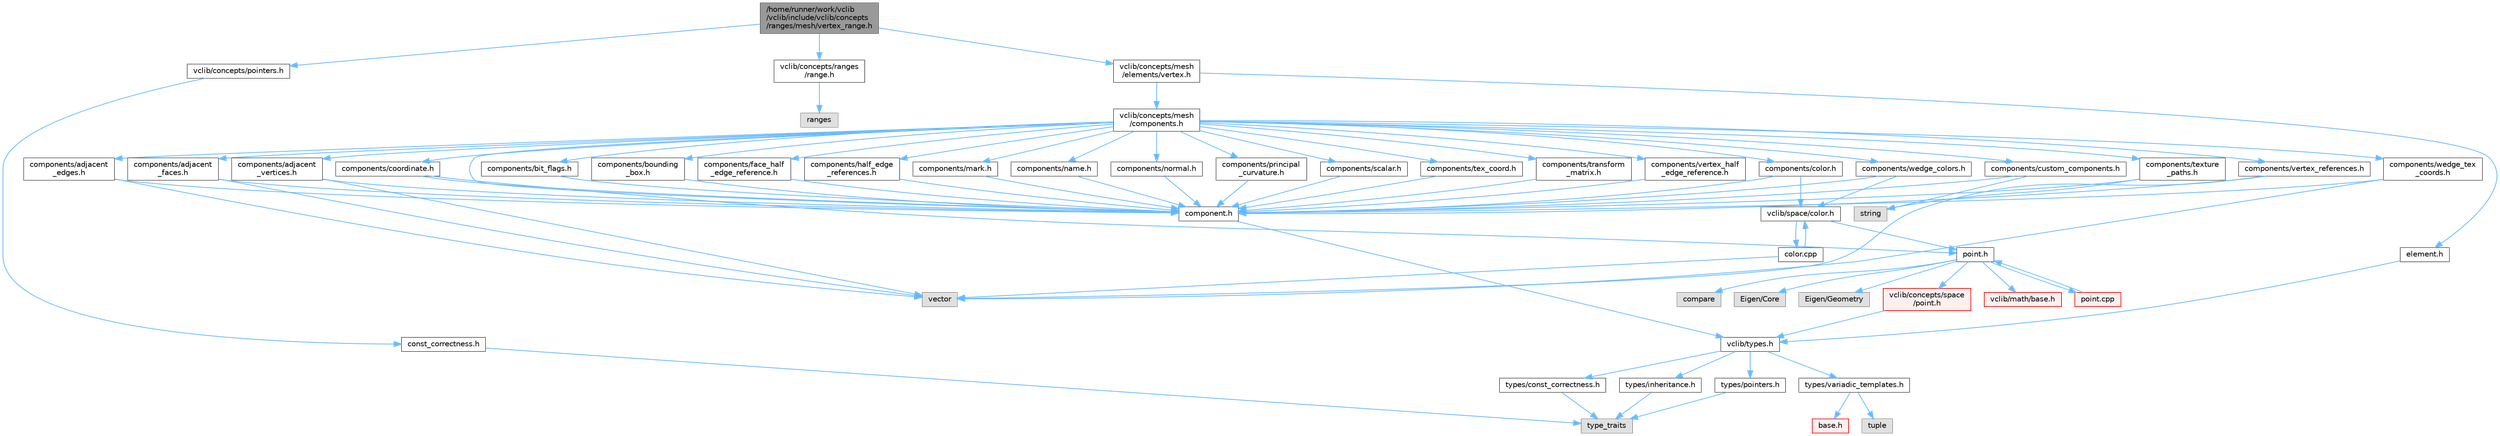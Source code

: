 digraph "/home/runner/work/vclib/vclib/include/vclib/concepts/ranges/mesh/vertex_range.h"
{
 // LATEX_PDF_SIZE
  bgcolor="transparent";
  edge [fontname=Helvetica,fontsize=10,labelfontname=Helvetica,labelfontsize=10];
  node [fontname=Helvetica,fontsize=10,shape=box,height=0.2,width=0.4];
  Node1 [label="/home/runner/work/vclib\l/vclib/include/vclib/concepts\l/ranges/mesh/vertex_range.h",height=0.2,width=0.4,color="gray40", fillcolor="grey60", style="filled", fontcolor="black",tooltip=" "];
  Node1 -> Node2 [color="steelblue1",style="solid"];
  Node2 [label="vclib/concepts/pointers.h",height=0.2,width=0.4,color="grey40", fillcolor="white", style="filled",URL="$concepts_2pointers_8h.html",tooltip=" "];
  Node2 -> Node3 [color="steelblue1",style="solid"];
  Node3 [label="const_correctness.h",height=0.2,width=0.4,color="grey40", fillcolor="white", style="filled",URL="$concepts_2const__correctness_8h.html",tooltip=" "];
  Node3 -> Node4 [color="steelblue1",style="solid"];
  Node4 [label="type_traits",height=0.2,width=0.4,color="grey60", fillcolor="#E0E0E0", style="filled",tooltip=" "];
  Node1 -> Node5 [color="steelblue1",style="solid"];
  Node5 [label="vclib/concepts/ranges\l/range.h",height=0.2,width=0.4,color="grey40", fillcolor="white", style="filled",URL="$ranges_2range_8h.html",tooltip=" "];
  Node5 -> Node6 [color="steelblue1",style="solid"];
  Node6 [label="ranges",height=0.2,width=0.4,color="grey60", fillcolor="#E0E0E0", style="filled",tooltip=" "];
  Node1 -> Node7 [color="steelblue1",style="solid"];
  Node7 [label="vclib/concepts/mesh\l/elements/vertex.h",height=0.2,width=0.4,color="grey40", fillcolor="white", style="filled",URL="$concepts_2mesh_2elements_2vertex_8h.html",tooltip=" "];
  Node7 -> Node8 [color="steelblue1",style="solid"];
  Node8 [label="vclib/concepts/mesh\l/components.h",height=0.2,width=0.4,color="grey40", fillcolor="white", style="filled",URL="$concepts_2mesh_2components_8h.html",tooltip=" "];
  Node8 -> Node9 [color="steelblue1",style="solid"];
  Node9 [label="components/adjacent\l_edges.h",height=0.2,width=0.4,color="grey40", fillcolor="white", style="filled",URL="$concepts_2mesh_2components_2adjacent__edges_8h.html",tooltip=" "];
  Node9 -> Node10 [color="steelblue1",style="solid"];
  Node10 [label="vector",height=0.2,width=0.4,color="grey60", fillcolor="#E0E0E0", style="filled",tooltip=" "];
  Node9 -> Node11 [color="steelblue1",style="solid"];
  Node11 [label="component.h",height=0.2,width=0.4,color="grey40", fillcolor="white", style="filled",URL="$component_8h.html",tooltip=" "];
  Node11 -> Node12 [color="steelblue1",style="solid"];
  Node12 [label="vclib/types.h",height=0.2,width=0.4,color="grey40", fillcolor="white", style="filled",URL="$types_8h.html",tooltip=" "];
  Node12 -> Node13 [color="steelblue1",style="solid"];
  Node13 [label="types/const_correctness.h",height=0.2,width=0.4,color="grey40", fillcolor="white", style="filled",URL="$types_2const__correctness_8h.html",tooltip=" "];
  Node13 -> Node4 [color="steelblue1",style="solid"];
  Node12 -> Node14 [color="steelblue1",style="solid"];
  Node14 [label="types/inheritance.h",height=0.2,width=0.4,color="grey40", fillcolor="white", style="filled",URL="$inheritance_8h.html",tooltip=" "];
  Node14 -> Node4 [color="steelblue1",style="solid"];
  Node12 -> Node15 [color="steelblue1",style="solid"];
  Node15 [label="types/pointers.h",height=0.2,width=0.4,color="grey40", fillcolor="white", style="filled",URL="$types_2pointers_8h.html",tooltip=" "];
  Node15 -> Node4 [color="steelblue1",style="solid"];
  Node12 -> Node16 [color="steelblue1",style="solid"];
  Node16 [label="types/variadic_templates.h",height=0.2,width=0.4,color="grey40", fillcolor="white", style="filled",URL="$variadic__templates_8h.html",tooltip=" "];
  Node16 -> Node17 [color="steelblue1",style="solid"];
  Node17 [label="base.h",height=0.2,width=0.4,color="red", fillcolor="#FFF0F0", style="filled",URL="$types_2base_8h.html",tooltip=" "];
  Node16 -> Node21 [color="steelblue1",style="solid"];
  Node21 [label="tuple",height=0.2,width=0.4,color="grey60", fillcolor="#E0E0E0", style="filled",tooltip=" "];
  Node8 -> Node22 [color="steelblue1",style="solid"];
  Node22 [label="components/adjacent\l_faces.h",height=0.2,width=0.4,color="grey40", fillcolor="white", style="filled",URL="$concepts_2mesh_2components_2adjacent__faces_8h.html",tooltip=" "];
  Node22 -> Node10 [color="steelblue1",style="solid"];
  Node22 -> Node11 [color="steelblue1",style="solid"];
  Node8 -> Node23 [color="steelblue1",style="solid"];
  Node23 [label="components/adjacent\l_vertices.h",height=0.2,width=0.4,color="grey40", fillcolor="white", style="filled",URL="$concepts_2mesh_2components_2adjacent__vertices_8h.html",tooltip=" "];
  Node23 -> Node10 [color="steelblue1",style="solid"];
  Node23 -> Node11 [color="steelblue1",style="solid"];
  Node8 -> Node24 [color="steelblue1",style="solid"];
  Node24 [label="components/bit_flags.h",height=0.2,width=0.4,color="grey40", fillcolor="white", style="filled",URL="$concepts_2mesh_2components_2bit__flags_8h.html",tooltip=" "];
  Node24 -> Node11 [color="steelblue1",style="solid"];
  Node8 -> Node25 [color="steelblue1",style="solid"];
  Node25 [label="components/bounding\l_box.h",height=0.2,width=0.4,color="grey40", fillcolor="white", style="filled",URL="$concepts_2mesh_2components_2bounding__box_8h.html",tooltip=" "];
  Node25 -> Node11 [color="steelblue1",style="solid"];
  Node8 -> Node26 [color="steelblue1",style="solid"];
  Node26 [label="components/color.h",height=0.2,width=0.4,color="grey40", fillcolor="white", style="filled",URL="$concepts_2mesh_2components_2color_8h.html",tooltip=" "];
  Node26 -> Node27 [color="steelblue1",style="solid"];
  Node27 [label="vclib/space/color.h",height=0.2,width=0.4,color="grey40", fillcolor="white", style="filled",URL="$space_2color_8h.html",tooltip=" "];
  Node27 -> Node28 [color="steelblue1",style="solid"];
  Node28 [label="point.h",height=0.2,width=0.4,color="grey40", fillcolor="white", style="filled",URL="$space_2point_8h.html",tooltip=" "];
  Node28 -> Node29 [color="steelblue1",style="solid"];
  Node29 [label="compare",height=0.2,width=0.4,color="grey60", fillcolor="#E0E0E0", style="filled",tooltip=" "];
  Node28 -> Node30 [color="steelblue1",style="solid"];
  Node30 [label="Eigen/Core",height=0.2,width=0.4,color="grey60", fillcolor="#E0E0E0", style="filled",tooltip=" "];
  Node28 -> Node31 [color="steelblue1",style="solid"];
  Node31 [label="Eigen/Geometry",height=0.2,width=0.4,color="grey60", fillcolor="#E0E0E0", style="filled",tooltip=" "];
  Node28 -> Node32 [color="steelblue1",style="solid"];
  Node32 [label="vclib/concepts/space\l/point.h",height=0.2,width=0.4,color="red", fillcolor="#FFF0F0", style="filled",URL="$concepts_2space_2point_8h.html",tooltip=" "];
  Node32 -> Node12 [color="steelblue1",style="solid"];
  Node28 -> Node35 [color="steelblue1",style="solid"];
  Node35 [label="vclib/math/base.h",height=0.2,width=0.4,color="red", fillcolor="#FFF0F0", style="filled",URL="$math_2base_8h.html",tooltip=" "];
  Node28 -> Node38 [color="steelblue1",style="solid"];
  Node38 [label="point.cpp",height=0.2,width=0.4,color="red", fillcolor="#FFF0F0", style="filled",URL="$point_8cpp.html",tooltip=" "];
  Node38 -> Node28 [color="steelblue1",style="solid"];
  Node27 -> Node41 [color="steelblue1",style="solid"];
  Node41 [label="color.cpp",height=0.2,width=0.4,color="grey40", fillcolor="white", style="filled",URL="$space_2color_8cpp.html",tooltip=" "];
  Node41 -> Node27 [color="steelblue1",style="solid"];
  Node41 -> Node10 [color="steelblue1",style="solid"];
  Node26 -> Node11 [color="steelblue1",style="solid"];
  Node8 -> Node11 [color="steelblue1",style="solid"];
  Node8 -> Node42 [color="steelblue1",style="solid"];
  Node42 [label="components/coordinate.h",height=0.2,width=0.4,color="grey40", fillcolor="white", style="filled",URL="$concepts_2mesh_2components_2coordinate_8h.html",tooltip=" "];
  Node42 -> Node11 [color="steelblue1",style="solid"];
  Node42 -> Node28 [color="steelblue1",style="solid"];
  Node8 -> Node43 [color="steelblue1",style="solid"];
  Node43 [label="components/custom_components.h",height=0.2,width=0.4,color="grey40", fillcolor="white", style="filled",URL="$concepts_2mesh_2components_2custom__components_8h.html",tooltip=" "];
  Node43 -> Node11 [color="steelblue1",style="solid"];
  Node43 -> Node44 [color="steelblue1",style="solid"];
  Node44 [label="string",height=0.2,width=0.4,color="grey60", fillcolor="#E0E0E0", style="filled",tooltip=" "];
  Node8 -> Node45 [color="steelblue1",style="solid"];
  Node45 [label="components/face_half\l_edge_reference.h",height=0.2,width=0.4,color="grey40", fillcolor="white", style="filled",URL="$concepts_2mesh_2components_2face__half__edge__reference_8h.html",tooltip=" "];
  Node45 -> Node11 [color="steelblue1",style="solid"];
  Node8 -> Node46 [color="steelblue1",style="solid"];
  Node46 [label="components/half_edge\l_references.h",height=0.2,width=0.4,color="grey40", fillcolor="white", style="filled",URL="$concepts_2mesh_2components_2half__edge__references_8h.html",tooltip=" "];
  Node46 -> Node11 [color="steelblue1",style="solid"];
  Node8 -> Node47 [color="steelblue1",style="solid"];
  Node47 [label="components/mark.h",height=0.2,width=0.4,color="grey40", fillcolor="white", style="filled",URL="$concepts_2mesh_2components_2mark_8h.html",tooltip=" "];
  Node47 -> Node11 [color="steelblue1",style="solid"];
  Node8 -> Node48 [color="steelblue1",style="solid"];
  Node48 [label="components/name.h",height=0.2,width=0.4,color="grey40", fillcolor="white", style="filled",URL="$concepts_2mesh_2components_2name_8h.html",tooltip=" "];
  Node48 -> Node11 [color="steelblue1",style="solid"];
  Node8 -> Node49 [color="steelblue1",style="solid"];
  Node49 [label="components/normal.h",height=0.2,width=0.4,color="grey40", fillcolor="white", style="filled",URL="$concepts_2mesh_2components_2normal_8h.html",tooltip=" "];
  Node49 -> Node11 [color="steelblue1",style="solid"];
  Node8 -> Node50 [color="steelblue1",style="solid"];
  Node50 [label="components/principal\l_curvature.h",height=0.2,width=0.4,color="grey40", fillcolor="white", style="filled",URL="$concepts_2mesh_2components_2principal__curvature_8h.html",tooltip=" "];
  Node50 -> Node11 [color="steelblue1",style="solid"];
  Node8 -> Node51 [color="steelblue1",style="solid"];
  Node51 [label="components/scalar.h",height=0.2,width=0.4,color="grey40", fillcolor="white", style="filled",URL="$concepts_2mesh_2components_2scalar_8h.html",tooltip=" "];
  Node51 -> Node11 [color="steelblue1",style="solid"];
  Node8 -> Node52 [color="steelblue1",style="solid"];
  Node52 [label="components/tex_coord.h",height=0.2,width=0.4,color="grey40", fillcolor="white", style="filled",URL="$concepts_2mesh_2components_2tex__coord_8h.html",tooltip=" "];
  Node52 -> Node11 [color="steelblue1",style="solid"];
  Node8 -> Node53 [color="steelblue1",style="solid"];
  Node53 [label="components/texture\l_paths.h",height=0.2,width=0.4,color="grey40", fillcolor="white", style="filled",URL="$concepts_2mesh_2components_2texture__paths_8h.html",tooltip=" "];
  Node53 -> Node11 [color="steelblue1",style="solid"];
  Node53 -> Node44 [color="steelblue1",style="solid"];
  Node8 -> Node54 [color="steelblue1",style="solid"];
  Node54 [label="components/transform\l_matrix.h",height=0.2,width=0.4,color="grey40", fillcolor="white", style="filled",URL="$concepts_2mesh_2components_2transform__matrix_8h.html",tooltip=" "];
  Node54 -> Node11 [color="steelblue1",style="solid"];
  Node8 -> Node55 [color="steelblue1",style="solid"];
  Node55 [label="components/vertex_half\l_edge_reference.h",height=0.2,width=0.4,color="grey40", fillcolor="white", style="filled",URL="$concepts_2mesh_2components_2vertex__half__edge__reference_8h.html",tooltip=" "];
  Node55 -> Node11 [color="steelblue1",style="solid"];
  Node8 -> Node56 [color="steelblue1",style="solid"];
  Node56 [label="components/vertex_references.h",height=0.2,width=0.4,color="grey40", fillcolor="white", style="filled",URL="$concepts_2mesh_2components_2vertex__references_8h.html",tooltip=" "];
  Node56 -> Node11 [color="steelblue1",style="solid"];
  Node56 -> Node10 [color="steelblue1",style="solid"];
  Node8 -> Node57 [color="steelblue1",style="solid"];
  Node57 [label="components/wedge_colors.h",height=0.2,width=0.4,color="grey40", fillcolor="white", style="filled",URL="$concepts_2mesh_2components_2wedge__colors_8h.html",tooltip=" "];
  Node57 -> Node11 [color="steelblue1",style="solid"];
  Node57 -> Node27 [color="steelblue1",style="solid"];
  Node8 -> Node58 [color="steelblue1",style="solid"];
  Node58 [label="components/wedge_tex\l_coords.h",height=0.2,width=0.4,color="grey40", fillcolor="white", style="filled",URL="$concepts_2mesh_2components_2wedge__tex__coords_8h.html",tooltip=" "];
  Node58 -> Node10 [color="steelblue1",style="solid"];
  Node58 -> Node11 [color="steelblue1",style="solid"];
  Node7 -> Node59 [color="steelblue1",style="solid"];
  Node59 [label="element.h",height=0.2,width=0.4,color="grey40", fillcolor="white", style="filled",URL="$concepts_2mesh_2elements_2element_8h.html",tooltip=" "];
  Node59 -> Node12 [color="steelblue1",style="solid"];
}
